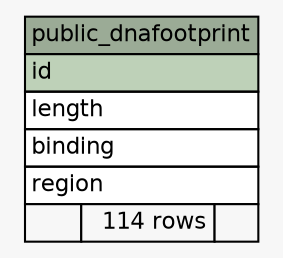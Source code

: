 // dot 2.36.0 on Linux 3.13.0-43-generic
// SchemaSpy rev 590
digraph "public_dnafootprint" {
  graph [
    rankdir="RL"
    bgcolor="#f7f7f7"
    nodesep="0.18"
    ranksep="0.46"
    fontname="Helvetica"
    fontsize="11"
  ];
  node [
    fontname="Helvetica"
    fontsize="11"
    shape="plaintext"
  ];
  edge [
    arrowsize="0.8"
  ];
  "public_dnafootprint" [
    label=<
    <TABLE BORDER="0" CELLBORDER="1" CELLSPACING="0" BGCOLOR="#ffffff">
      <TR><TD COLSPAN="3" BGCOLOR="#9bab96" ALIGN="CENTER">public_dnafootprint</TD></TR>
      <TR><TD PORT="id" COLSPAN="3" BGCOLOR="#bed1b8" ALIGN="LEFT">id</TD></TR>
      <TR><TD PORT="length" COLSPAN="3" ALIGN="LEFT">length</TD></TR>
      <TR><TD PORT="binding" COLSPAN="3" ALIGN="LEFT">binding</TD></TR>
      <TR><TD PORT="region" COLSPAN="3" ALIGN="LEFT">region</TD></TR>
      <TR><TD ALIGN="LEFT" BGCOLOR="#f7f7f7">  </TD><TD ALIGN="RIGHT" BGCOLOR="#f7f7f7">114 rows</TD><TD ALIGN="RIGHT" BGCOLOR="#f7f7f7">  </TD></TR>
    </TABLE>>
    URL="tables/public_dnafootprint.html"
    tooltip="public_dnafootprint"
  ];
}
